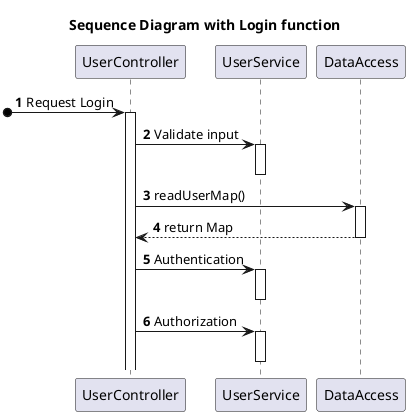 @startuml

title Sequence Diagram with Login function

autonumber

participant "UserController" as uc
participant "UserService" as us
participant "DataAccess" as da

[o-> uc++: Request Login
uc -> us++: Validate input
deactivate

uc -> da++: readUserMap()
da --> uc--: return Map

uc -> us++: Authentication
deactivate

uc -> us++: Authorization
deactivate

@enduml